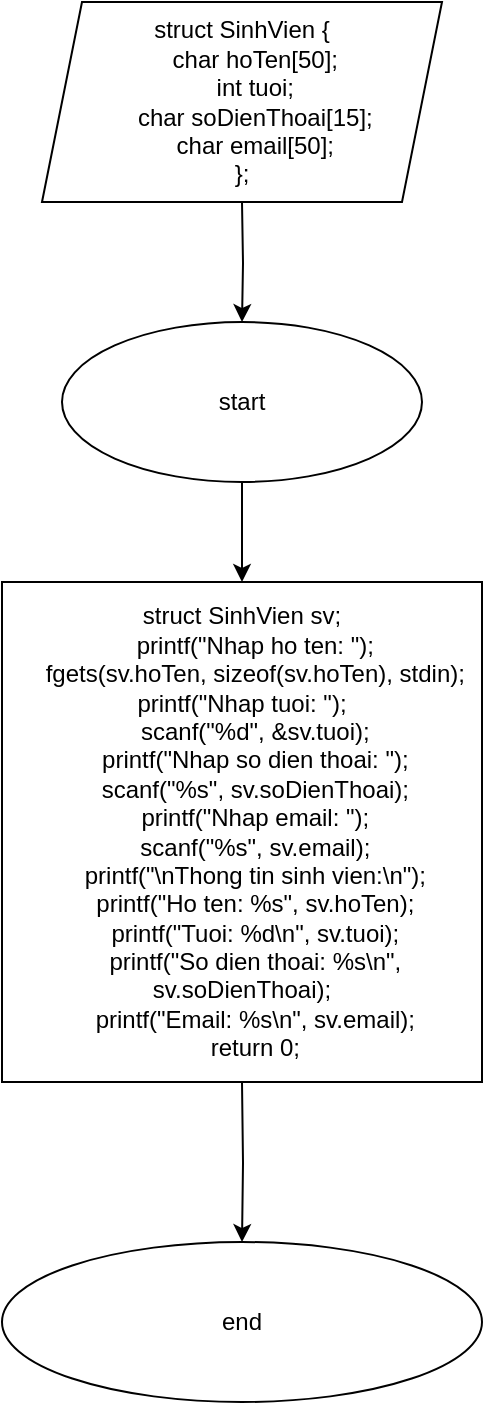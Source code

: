 <mxfile version="22.1.2" type="device">
  <diagram name="Page-1" id="EZMdoXNjejm8s01rLf4D">
    <mxGraphModel dx="1600" dy="749" grid="1" gridSize="10" guides="1" tooltips="1" connect="1" arrows="1" fold="1" page="1" pageScale="1" pageWidth="850" pageHeight="1100" math="0" shadow="0">
      <root>
        <mxCell id="0" />
        <mxCell id="1" parent="0" />
        <mxCell id="PEAEC-Q2RtivsNcQUCsj-4" value="" style="edgeStyle=orthogonalEdgeStyle;rounded=0;orthogonalLoop=1;jettySize=auto;html=1;" parent="1" target="PEAEC-Q2RtivsNcQUCsj-3" edge="1">
          <mxGeometry relative="1" as="geometry">
            <mxPoint x="370" y="180" as="sourcePoint" />
          </mxGeometry>
        </mxCell>
        <mxCell id="PEAEC-Q2RtivsNcQUCsj-6" value="" style="edgeStyle=orthogonalEdgeStyle;rounded=0;orthogonalLoop=1;jettySize=auto;html=1;" parent="1" source="PEAEC-Q2RtivsNcQUCsj-3" edge="1">
          <mxGeometry relative="1" as="geometry">
            <mxPoint x="370" y="370" as="targetPoint" />
          </mxGeometry>
        </mxCell>
        <mxCell id="PEAEC-Q2RtivsNcQUCsj-3" value="start" style="ellipse;whiteSpace=wrap;html=1;rounded=0;" parent="1" vertex="1">
          <mxGeometry x="280" y="240" width="180" height="80" as="geometry" />
        </mxCell>
        <mxCell id="PEAEC-Q2RtivsNcQUCsj-8" value="" style="edgeStyle=orthogonalEdgeStyle;rounded=0;orthogonalLoop=1;jettySize=auto;html=1;" parent="1" target="PEAEC-Q2RtivsNcQUCsj-7" edge="1">
          <mxGeometry relative="1" as="geometry">
            <mxPoint x="370" y="620" as="sourcePoint" />
          </mxGeometry>
        </mxCell>
        <mxCell id="PEAEC-Q2RtivsNcQUCsj-7" value="end" style="ellipse;whiteSpace=wrap;html=1;rounded=0;" parent="1" vertex="1">
          <mxGeometry x="250" y="700" width="240" height="80" as="geometry" />
        </mxCell>
        <mxCell id="04zTovXQo9Z-i6NLQchh-1" value="struct SinhVien sv;&#xa;    printf(&quot;Nhap ho ten: &quot;);&#xa;    fgets(sv.hoTen, sizeof(sv.hoTen), stdin);&#xa;    printf(&quot;Nhap tuoi: &quot;);    &#xa;    scanf(&quot;%d&quot;, &amp;sv.tuoi);&#xa;    printf(&quot;Nhap so dien thoai: &quot;);&#xa;    scanf(&quot;%s&quot;, sv.soDienThoai);&#xa;    printf(&quot;Nhap email: &quot;);&#xa;    scanf(&quot;%s&quot;, sv.email);&#xa;    printf(&quot;\nThong tin sinh vien:\n&quot;);&#xa;    printf(&quot;Ho ten: %s&quot;, sv.hoTen);&#xa;    printf(&quot;Tuoi: %d\n&quot;, sv.tuoi);&#xa;    printf(&quot;So dien thoai: %s\n&quot;, sv.soDienThoai);&#xa;    printf(&quot;Email: %s\n&quot;, sv.email);&#xa;    return 0;" style="rounded=0;whiteSpace=wrap;html=1;" vertex="1" parent="1">
          <mxGeometry x="250" y="370" width="240" height="250" as="geometry" />
        </mxCell>
        <mxCell id="04zTovXQo9Z-i6NLQchh-2" value="struct SinhVien {&#xa;    char hoTen[50];&#xa;    int tuoi;&#xa;    char soDienThoai[15];&#xa;    char email[50];&#xa;};" style="shape=parallelogram;perimeter=parallelogramPerimeter;whiteSpace=wrap;html=1;fixedSize=1;" vertex="1" parent="1">
          <mxGeometry x="270" y="80" width="200" height="100" as="geometry" />
        </mxCell>
      </root>
    </mxGraphModel>
  </diagram>
</mxfile>
